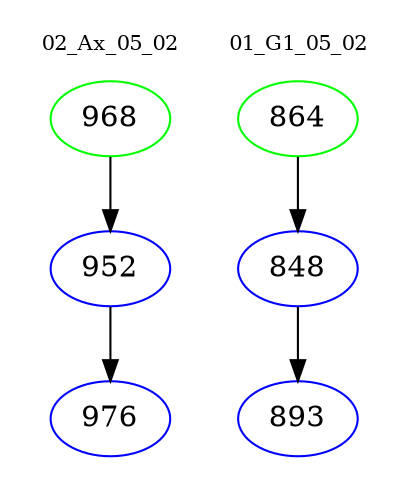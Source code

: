 digraph{
subgraph cluster_0 {
color = white
label = "02_Ax_05_02";
fontsize=10;
T0_968 [label="968", color="green"]
T0_968 -> T0_952 [color="black"]
T0_952 [label="952", color="blue"]
T0_952 -> T0_976 [color="black"]
T0_976 [label="976", color="blue"]
}
subgraph cluster_1 {
color = white
label = "01_G1_05_02";
fontsize=10;
T1_864 [label="864", color="green"]
T1_864 -> T1_848 [color="black"]
T1_848 [label="848", color="blue"]
T1_848 -> T1_893 [color="black"]
T1_893 [label="893", color="blue"]
}
}
